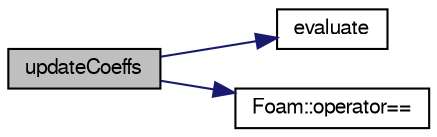 digraph "updateCoeffs"
{
  bgcolor="transparent";
  edge [fontname="FreeSans",fontsize="10",labelfontname="FreeSans",labelfontsize="10"];
  node [fontname="FreeSans",fontsize="10",shape=record];
  rankdir="LR";
  Node48 [label="updateCoeffs",height=0.2,width=0.4,color="black", fillcolor="grey75", style="filled", fontcolor="black"];
  Node48 -> Node49 [color="midnightblue",fontsize="10",style="solid",fontname="FreeSans"];
  Node49 [label="evaluate",height=0.2,width=0.4,color="black",URL="$a22070.html#a3b59c070ab0408e3bbb21927540159f4",tooltip="Evaluate the patch field, sets Updated to false. "];
  Node48 -> Node50 [color="midnightblue",fontsize="10",style="solid",fontname="FreeSans"];
  Node50 [label="Foam::operator==",height=0.2,width=0.4,color="black",URL="$a21124.html#a28a45d2e3cca6152b024de57575abbf1"];
}
